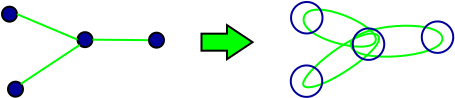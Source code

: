 <?xml version="1.0" encoding="UTF-8"?>
<dia:diagram xmlns:dia="http://www.lysator.liu.se/~alla/dia/">
  <dia:layer name="Background" visible="true">
    <dia:object type="Geometric - Right Arrow" version="0" id="O0">
      <dia:attribute name="obj_pos">
        <dia:point val="35.2,8.1"/>
      </dia:attribute>
      <dia:attribute name="obj_bb">
        <dia:rectangle val="35.15,8.007;37.84,9.893"/>
      </dia:attribute>
      <dia:attribute name="elem_corner">
        <dia:point val="35.2,8.1"/>
      </dia:attribute>
      <dia:attribute name="elem_width">
        <dia:real val="2.55"/>
      </dia:attribute>
      <dia:attribute name="elem_height">
        <dia:real val="1.7"/>
      </dia:attribute>
      <dia:attribute name="line_width">
        <dia:real val="0.1"/>
      </dia:attribute>
      <dia:attribute name="line_colour">
        <dia:color val="#000000"/>
      </dia:attribute>
      <dia:attribute name="fill_colour">
        <dia:color val="#00ff00"/>
      </dia:attribute>
      <dia:attribute name="show_background">
        <dia:boolean val="true"/>
      </dia:attribute>
      <dia:attribute name="line_style">
        <dia:enum val="0"/>
        <dia:real val="1"/>
      </dia:attribute>
      <dia:attribute name="flip_horizontal">
        <dia:boolean val="false"/>
      </dia:attribute>
      <dia:attribute name="flip_vertical">
        <dia:boolean val="false"/>
      </dia:attribute>
    </dia:object>
    <dia:object type="Standard - Ellipse" version="0" id="O1">
      <dia:attribute name="obj_pos">
        <dia:point val="29,8.45"/>
      </dia:attribute>
      <dia:attribute name="obj_bb">
        <dia:rectangle val="28.95,8.4;29.8,9.25"/>
      </dia:attribute>
      <dia:attribute name="elem_corner">
        <dia:point val="29,8.45"/>
      </dia:attribute>
      <dia:attribute name="elem_width">
        <dia:real val="0.75"/>
      </dia:attribute>
      <dia:attribute name="elem_height">
        <dia:real val="0.75"/>
      </dia:attribute>
      <dia:attribute name="inner_color">
        <dia:color val="#000099"/>
      </dia:attribute>
      <dia:attribute name="aspect">
        <dia:enum val="2"/>
      </dia:attribute>
    </dia:object>
    <dia:object type="Standard - Ellipse" version="0" id="O2">
      <dia:attribute name="obj_pos">
        <dia:point val="25.225,7.175"/>
      </dia:attribute>
      <dia:attribute name="obj_bb">
        <dia:rectangle val="25.175,7.125;26.025,7.975"/>
      </dia:attribute>
      <dia:attribute name="elem_corner">
        <dia:point val="25.225,7.175"/>
      </dia:attribute>
      <dia:attribute name="elem_width">
        <dia:real val="0.75"/>
      </dia:attribute>
      <dia:attribute name="elem_height">
        <dia:real val="0.75"/>
      </dia:attribute>
      <dia:attribute name="inner_color">
        <dia:color val="#000099"/>
      </dia:attribute>
      <dia:attribute name="aspect">
        <dia:enum val="2"/>
      </dia:attribute>
    </dia:object>
    <dia:object type="Standard - Ellipse" version="0" id="O3">
      <dia:attribute name="obj_pos">
        <dia:point val="25.525,10.925"/>
      </dia:attribute>
      <dia:attribute name="obj_bb">
        <dia:rectangle val="25.475,10.875;26.325,11.725"/>
      </dia:attribute>
      <dia:attribute name="elem_corner">
        <dia:point val="25.525,10.925"/>
      </dia:attribute>
      <dia:attribute name="elem_width">
        <dia:real val="0.75"/>
      </dia:attribute>
      <dia:attribute name="elem_height">
        <dia:real val="0.75"/>
      </dia:attribute>
      <dia:attribute name="inner_color">
        <dia:color val="#000099"/>
      </dia:attribute>
      <dia:attribute name="aspect">
        <dia:enum val="2"/>
      </dia:attribute>
    </dia:object>
    <dia:object type="Standard - Line" version="0" id="O4">
      <dia:attribute name="obj_pos">
        <dia:point val="29,8.825"/>
      </dia:attribute>
      <dia:attribute name="obj_bb">
        <dia:rectangle val="25.91,7.485;29.066,8.89"/>
      </dia:attribute>
      <dia:attribute name="conn_endpoints">
        <dia:point val="29,8.825"/>
        <dia:point val="25.975,7.55"/>
      </dia:attribute>
      <dia:attribute name="numcp">
        <dia:int val="1"/>
      </dia:attribute>
      <dia:attribute name="line_color">
        <dia:color val="#00ff00"/>
      </dia:attribute>
      <dia:connections>
        <dia:connection handle="0" to="O1" connection="3"/>
        <dia:connection handle="1" to="O2" connection="4"/>
      </dia:connections>
    </dia:object>
    <dia:object type="Standard - Line" version="0" id="O5">
      <dia:attribute name="obj_pos">
        <dia:point val="32.55,8.85"/>
      </dia:attribute>
      <dia:attribute name="obj_bb">
        <dia:rectangle val="29.7,8.775;32.6,8.9"/>
      </dia:attribute>
      <dia:attribute name="conn_endpoints">
        <dia:point val="32.55,8.85"/>
        <dia:point val="29.75,8.825"/>
      </dia:attribute>
      <dia:attribute name="numcp">
        <dia:int val="1"/>
      </dia:attribute>
      <dia:attribute name="line_color">
        <dia:color val="#00ff00"/>
      </dia:attribute>
      <dia:connections>
        <dia:connection handle="1" to="O1" connection="4"/>
      </dia:connections>
    </dia:object>
    <dia:object type="Standard - Line" version="0" id="O6">
      <dia:attribute name="obj_pos">
        <dia:point val="26.165,11.035"/>
      </dia:attribute>
      <dia:attribute name="obj_bb">
        <dia:rectangle val="26.096,9.021;29.179,11.104"/>
      </dia:attribute>
      <dia:attribute name="conn_endpoints">
        <dia:point val="26.165,11.035"/>
        <dia:point val="29.11,9.09"/>
      </dia:attribute>
      <dia:attribute name="numcp">
        <dia:int val="1"/>
      </dia:attribute>
      <dia:attribute name="line_color">
        <dia:color val="#00ff00"/>
      </dia:attribute>
      <dia:connections>
        <dia:connection handle="0" to="O3" connection="2"/>
        <dia:connection handle="1" to="O1" connection="5"/>
      </dia:connections>
    </dia:object>
    <dia:object type="Standard - Beziergon" version="0" id="O7">
      <dia:attribute name="obj_pos">
        <dia:point val="40.325,7.688"/>
      </dia:attribute>
      <dia:attribute name="obj_bb">
        <dia:rectangle val="40.255,7.273;44.829,9.271"/>
      </dia:attribute>
      <dia:attribute name="bez_points">
        <dia:point val="40.325,7.688"/>
        <dia:point val="40.0,8.75"/>
        <dia:point val="43.6,9.65"/>
        <dia:point val="43.9,8.9"/>
        <dia:point val="44.2,8.15"/>
        <dia:point val="40.651,6.625"/>
      </dia:attribute>
      <dia:attribute name="corner_types">
        <dia:enum val="38943936"/>
        <dia:enum val="0"/>
        <dia:enum val="0"/>
      </dia:attribute>
      <dia:attribute name="line_color">
        <dia:color val="#00ff00"/>
      </dia:attribute>
      <dia:attribute name="show_background">
        <dia:boolean val="false"/>
      </dia:attribute>
    </dia:object>
    <dia:object type="Standard - Beziergon" version="0" id="O8">
      <dia:attribute name="obj_pos">
        <dia:point val="43.9,8.55"/>
      </dia:attribute>
      <dia:attribute name="obj_bb">
        <dia:rectangle val="40.234,8.47;44.131,12.188"/>
      </dia:attribute>
      <dia:attribute name="bez_points">
        <dia:point val="43.9,8.55"/>
        <dia:point val="42.889,8.197"/>
        <dia:point val="39.5,11.05"/>
        <dia:point val="40.45,11.2"/>
        <dia:point val="41.4,11.35"/>
        <dia:point val="44.911,8.903"/>
      </dia:attribute>
      <dia:attribute name="corner_types">
        <dia:enum val="38943936"/>
        <dia:enum val="0"/>
        <dia:enum val="0"/>
      </dia:attribute>
      <dia:attribute name="line_color">
        <dia:color val="#00ff00"/>
      </dia:attribute>
      <dia:attribute name="show_background">
        <dia:boolean val="false"/>
      </dia:attribute>
    </dia:object>
    <dia:object type="Standard - Ellipse" version="0" id="O9">
      <dia:attribute name="obj_pos">
        <dia:point val="32.575,8.475"/>
      </dia:attribute>
      <dia:attribute name="obj_bb">
        <dia:rectangle val="32.525,8.425;33.375,9.275"/>
      </dia:attribute>
      <dia:attribute name="elem_corner">
        <dia:point val="32.575,8.475"/>
      </dia:attribute>
      <dia:attribute name="elem_width">
        <dia:real val="0.75"/>
      </dia:attribute>
      <dia:attribute name="elem_height">
        <dia:real val="0.75"/>
      </dia:attribute>
      <dia:attribute name="inner_color">
        <dia:color val="#000099"/>
      </dia:attribute>
      <dia:attribute name="aspect">
        <dia:enum val="2"/>
      </dia:attribute>
    </dia:object>
    <dia:object type="Standard - Beziergon" version="0" id="O10">
      <dia:attribute name="obj_pos">
        <dia:point val="42.669,9.071"/>
      </dia:attribute>
      <dia:attribute name="obj_bb">
        <dia:rectangle val="42.619,8.077;47.297,9.728"/>
      </dia:attribute>
      <dia:attribute name="bez_points">
        <dia:point val="42.669,9.071"/>
        <dia:point val="42.644,10.083"/>
        <dia:point val="47.394,9.733"/>
        <dia:point val="47.244,8.733"/>
        <dia:point val="47.094,7.733"/>
        <dia:point val="42.695,8.058"/>
      </dia:attribute>
      <dia:attribute name="corner_types">
        <dia:enum val="38943936"/>
        <dia:enum val="0"/>
        <dia:enum val="0"/>
      </dia:attribute>
      <dia:attribute name="line_color">
        <dia:color val="#00ff00"/>
      </dia:attribute>
      <dia:attribute name="show_background">
        <dia:boolean val="false"/>
      </dia:attribute>
    </dia:object>
    <dia:object type="Standard - Ellipse" version="0" id="O11">
      <dia:attribute name="obj_pos">
        <dia:point val="39.678,6.942"/>
      </dia:attribute>
      <dia:attribute name="obj_bb">
        <dia:rectangle val="39.627,6.892;41.3,8.564"/>
      </dia:attribute>
      <dia:attribute name="elem_corner">
        <dia:point val="39.678,6.942"/>
      </dia:attribute>
      <dia:attribute name="elem_width">
        <dia:real val="1.573"/>
      </dia:attribute>
      <dia:attribute name="elem_height">
        <dia:real val="1.573"/>
      </dia:attribute>
      <dia:attribute name="border_color">
        <dia:color val="#000099"/>
      </dia:attribute>
      <dia:attribute name="show_background">
        <dia:boolean val="false"/>
      </dia:attribute>
      <dia:attribute name="aspect">
        <dia:enum val="2"/>
      </dia:attribute>
    </dia:object>
    <dia:object type="Standard - Ellipse" version="0" id="O12">
      <dia:attribute name="obj_pos">
        <dia:point val="39.664,10.114"/>
      </dia:attribute>
      <dia:attribute name="obj_bb">
        <dia:rectangle val="39.614,10.064;41.286,11.736"/>
      </dia:attribute>
      <dia:attribute name="elem_corner">
        <dia:point val="39.664,10.114"/>
      </dia:attribute>
      <dia:attribute name="elem_width">
        <dia:real val="1.573"/>
      </dia:attribute>
      <dia:attribute name="elem_height">
        <dia:real val="1.573"/>
      </dia:attribute>
      <dia:attribute name="border_color">
        <dia:color val="#000099"/>
      </dia:attribute>
      <dia:attribute name="show_background">
        <dia:boolean val="false"/>
      </dia:attribute>
      <dia:attribute name="aspect">
        <dia:enum val="2"/>
      </dia:attribute>
    </dia:object>
    <dia:object type="Standard - Ellipse" version="0" id="O13">
      <dia:attribute name="obj_pos">
        <dia:point val="46.214,7.914"/>
      </dia:attribute>
      <dia:attribute name="obj_bb">
        <dia:rectangle val="46.164,7.864;47.836,9.536"/>
      </dia:attribute>
      <dia:attribute name="elem_corner">
        <dia:point val="46.214,7.914"/>
      </dia:attribute>
      <dia:attribute name="elem_width">
        <dia:real val="1.573"/>
      </dia:attribute>
      <dia:attribute name="elem_height">
        <dia:real val="1.573"/>
      </dia:attribute>
      <dia:attribute name="border_color">
        <dia:color val="#000099"/>
      </dia:attribute>
      <dia:attribute name="show_background">
        <dia:boolean val="false"/>
      </dia:attribute>
      <dia:attribute name="aspect">
        <dia:enum val="2"/>
      </dia:attribute>
    </dia:object>
    <dia:object type="Standard - Ellipse" version="0" id="O14">
      <dia:attribute name="obj_pos">
        <dia:point val="42.764,8.264"/>
      </dia:attribute>
      <dia:attribute name="obj_bb">
        <dia:rectangle val="42.714,8.214;44.386,9.886"/>
      </dia:attribute>
      <dia:attribute name="elem_corner">
        <dia:point val="42.764,8.264"/>
      </dia:attribute>
      <dia:attribute name="elem_width">
        <dia:real val="1.573"/>
      </dia:attribute>
      <dia:attribute name="elem_height">
        <dia:real val="1.573"/>
      </dia:attribute>
      <dia:attribute name="border_color">
        <dia:color val="#000099"/>
      </dia:attribute>
      <dia:attribute name="show_background">
        <dia:boolean val="false"/>
      </dia:attribute>
      <dia:attribute name="aspect">
        <dia:enum val="2"/>
      </dia:attribute>
    </dia:object>
  </dia:layer>
</dia:diagram>
